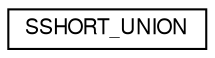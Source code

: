 digraph "Graphical Class Hierarchy"
{
  edge [fontname="FreeSans",fontsize="10",labelfontname="FreeSans",labelfontsize="10"];
  node [fontname="FreeSans",fontsize="10",shape=record];
  rankdir="LR";
  Node1 [label="SSHORT_UNION",height=0.2,width=0.4,color="black", fillcolor="white", style="filled",URL="$union_s_s_h_o_r_t___u_n_i_o_n.html"];
}
